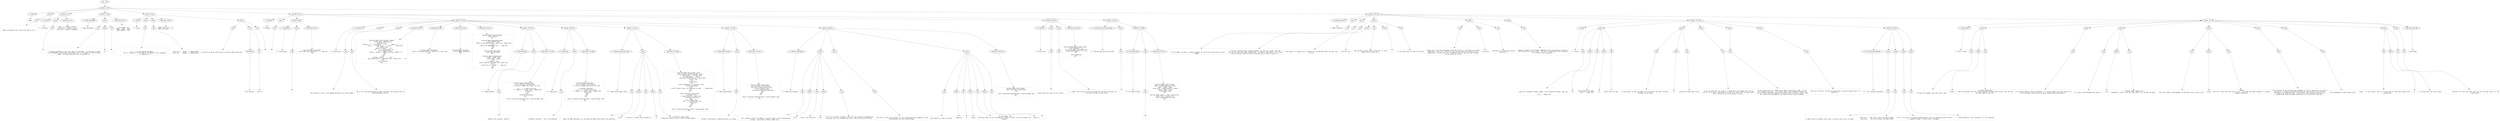 digraph hierarchy {

node [fontname=Helvetica]
edge [style=dashed]

doc_0 [label="doc - 387"]


doc_0 -> { section_1}
{rank=same; section_1}

section_1 [label="section: 1-292"]


section_1 -> { header_2 prose_3 section_4 section_5 section_6 section_7 section_8}
{rank=same; header_2 prose_3 section_4 section_5 section_6 section_7 section_8}

header_2 [label="1 : Node"]

prose_3 [label="prose"]

section_4 [label="section: 6-13"]

section_5 [label="section: 14-28"]

section_6 [label="section: 29-45"]

section_7 [label="section: 46-271"]

section_8 [label="section: 293-352"]


header_2 -> leaf_9
leaf_9  [color=Gray,shape=rectangle,fontname=Inconsolata,label="* Node"]
prose_3 -> { raw_10}
{rank=same; raw_10}

raw_10 [label="raw"]


raw_10 -> leaf_11
leaf_11  [color=Gray,shape=rectangle,fontname=Inconsolata,label="


  Time to stabilize this class once and for all. 
"]
section_4 -> { header_12 prose_13 codeblock_14}
{rank=same; header_12 prose_13 codeblock_14}

header_12 [label="3 : includes"]

prose_13 [label="prose"]

codeblock_14 [label="code block 8-12"]


header_12 -> leaf_15
leaf_15  [color=Gray,shape=rectangle,fontname=Inconsolata,label="*** includes"]
prose_13 -> { raw_16}
{rank=same; raw_16}

raw_16 [label="raw"]


raw_16 -> leaf_17
leaf_17  [color=Gray,shape=rectangle,fontname=Inconsolata,label="
"]
codeblock_14 -> leaf_18
leaf_18  [color=Gray,shape=rectangle,fontname=Inconsolata,label="local s = require \"status\"
local ansi = require \"ansi\"
local dot = require \"node/dot\""]
section_5 -> { header_19 prose_20 codeblock_21}
{rank=same; header_19 prose_20 codeblock_21}

header_19 [label="2 : Node metatable"]

prose_20 [label="prose"]

codeblock_21 [label="code block 20-25"]


header_19 -> leaf_22
leaf_22  [color=Gray,shape=rectangle,fontname=Inconsolata,label="** Node metatable"]
prose_20 -> { raw_23 literal_24 raw_25}
{rank=same; raw_23 literal_24 raw_25}

raw_23 [label="raw"]

literal_24 [label="literal"]

raw_25 [label="raw"]


raw_23 -> leaf_26
leaf_26  [color=Gray,shape=rectangle,fontname=Inconsolata,label="

  The Node metatable is the root table for any Node.  I'm planning to make
an intermediate class/table called Root that is in common for any instance
Node.  All Root absolutely has to contain is "]
literal_24 -> leaf_27
leaf_27  [color=Gray,shape=rectangle,fontname=Inconsolata,label="str"]
raw_25 -> leaf_28
leaf_28  [color=Gray,shape=rectangle,fontname=Inconsolata,label=". 
"]
codeblock_21 -> leaf_29
leaf_29  [color=Gray,shape=rectangle,fontname=Inconsolata,label="
local Node = {}
Node.__index = Node
Node.isNode = true"]
section_6 -> { header_30 prose_31 prose_32 codeblock_33 prose_34}
{rank=same; header_30 prose_31 prose_32 codeblock_33 prose_34}

header_30 [label="2 : Fields"]

prose_31 [label="prose"]

prose_32 [label="prose"]

codeblock_33 [label="code block 38-41"]

prose_34 [label="prose"]


header_30 -> leaf_35
leaf_35  [color=Gray,shape=rectangle,fontname=Inconsolata,label="** Fields"]
prose_31 -> { raw_36}
{rank=same; raw_36}

raw_36 [label="raw"]


raw_36 -> leaf_37
leaf_37  [color=Gray,shape=rectangle,fontname=Inconsolata,label="

   - id :  A string naming the Node. 
           This is identical to the name of the pattern that recognizes
           or captures it.
"]
prose_32 -> { raw_38}
{rank=same; raw_38}

raw_38 [label="raw"]


raw_38 -> leaf_39
leaf_39  [color=Gray,shape=rectangle,fontname=Inconsolata,label="
   - line_first :  Always -1. #deprecated
   - line_last  :  Always -1. #deprecated
"]
codeblock_33 -> leaf_40
leaf_40  [color=Gray,shape=rectangle,fontname=Inconsolata,label="Node.line_first = -1
Node.line_last  = -1"]
prose_34 -> { raw_41 link_42 raw_43}
{rank=same; raw_41 link_42 raw_43}

raw_41 [label="raw"]

link_42 [label="link"]

raw_43 [label="raw"]


raw_41 -> leaf_44
leaf_44  [color=Gray,shape=rectangle,fontname=Inconsolata,label="
It occurs to me we could lazily calculate these using the "]
link_42 -> { anchortext_45 url_46}
{rank=same; anchortext_45 url_46}

anchortext_45 [label="anchortext"]

url_46 [label="url"]


anchortext_45 -> leaf_47
leaf_47  [color=Gray,shape=rectangle,fontname=Inconsolata,label="line iterator"]
url_46 -> leaf_48
leaf_48  [color=Gray,shape=rectangle,fontname=Inconsolata,label="httk://"]
raw_43 -> leaf_49
leaf_49  [color=Gray,shape=rectangle,fontname=Inconsolata,label=".

"]
section_7 -> { header_50 prose_51 section_52 section_53 section_54 section_55}
{rank=same; header_50 prose_51 section_52 section_53 section_54 section_55}

header_50 [label="2 : Methods"]

prose_51 [label="prose"]

section_52 [label="section: 48-56"]

section_53 [label="section: 57-229"]

section_54 [label="section: 254-271"]

section_55 [label="section: 272-274"]


header_50 -> leaf_56
leaf_56  [color=Gray,shape=rectangle,fontname=Inconsolata,label="** Methods"]
prose_51 -> { raw_57}
{rank=same; raw_57}

raw_57 [label="raw"]


raw_57 -> leaf_58
leaf_58  [color=Gray,shape=rectangle,fontname=Inconsolata,label="
"]
section_52 -> { header_59 prose_60 codeblock_61}
{rank=same; header_59 prose_60 codeblock_61}

header_59 [label="3 : Scaffolding "]

prose_60 [label="prose"]

codeblock_61 [label="code block 50-54"]


header_59 -> leaf_62
leaf_62  [color=Gray,shape=rectangle,fontname=Inconsolata,label="*** Scaffolding "]
prose_60 -> { raw_63}
{rank=same; raw_63}

raw_63 [label="raw"]


raw_63 -> leaf_64
leaf_64  [color=Gray,shape=rectangle,fontname=Inconsolata,label="
"]
codeblock_61 -> leaf_65
leaf_65  [color=Gray,shape=rectangle,fontname=Inconsolata,label="function Node.toLua(node)
  s:halt(\"No toLua method for \" .. node.id)
end"]
section_53 -> { header_66 prose_67 prose_68 codeblock_69 codeblock_70 codeblock_71 codeblock_72 section_73 section_74 section_75 section_76 section_77}
{rank=same; header_66 prose_67 prose_68 codeblock_69 codeblock_70 codeblock_71 codeblock_72 section_73 section_74 section_75 section_76 section_77}

header_66 [label="3 : Visualizers"]

prose_67 [label="prose"]

prose_68 [label="prose"]

codeblock_69 [label="code block 64-83"]

codeblock_70 [label="code block 85-89"]

codeblock_71 [label="code block 91-95"]

codeblock_72 [label="code block 97-125"]

section_73 [label="section: 127-147"]

section_74 [label="section: 148-170"]

section_75 [label="section: 171-210"]

section_76 [label="section: 211-229"]

section_77 [label="section: 230-253"]


header_66 -> leaf_78
leaf_78  [color=Gray,shape=rectangle,fontname=Inconsolata,label="*** Visualizers"]
prose_67 -> { raw_79}
{rank=same; raw_79}

raw_79 [label="raw"]


raw_79 -> leaf_80
leaf_80  [color=Gray,shape=rectangle,fontname=Inconsolata,label="

This gives us a nice, tree-shaped printout of an entire Node.
"]
prose_68 -> { raw_81}
{rank=same; raw_81}

raw_81 [label="raw"]


raw_81 -> leaf_82
leaf_82  [color=Gray,shape=rectangle,fontname=Inconsolata,label="
We're less disciplined than we should be about up-assigning this to
inherited Node classes. 
"]
codeblock_69 -> leaf_83
leaf_83  [color=Gray,shape=rectangle,fontname=Inconsolata,label="function Node.toString(node, depth)
   local depth = depth or 0
   local phrase = \"\"
   phrase = (\"  \"):rep(depth) .. \"id: \" .. node.id .. \",  \"
      .. \"first: \" .. node.first .. \", last: \" .. node.last
   if node[1] then
      phrase = phrase .. \"\\n\"
      for _,v in ipairs(node) do
         if (v.isNode) then
            phrase = phrase .. Node.toString(v, depth + 1)
         end
      end
   else
      phrase = phrase .. \",  val: \" 
             .. ansi.green(node.str:sub(node.first, node.last)) .. \"\\n\"
   end
   return phrase
end"]
codeblock_70 -> leaf_84
leaf_84  [color=Gray,shape=rectangle,fontname=Inconsolata,label="function Node.span(node)
   return string.sub(node.str, node.first, node.last)
end"]
codeblock_71 -> leaf_85
leaf_85  [color=Gray,shape=rectangle,fontname=Inconsolata,label="function Node.len(node)
    return #Node.span(node)
end"]
codeblock_72 -> leaf_86
leaf_86  [color=Gray,shape=rectangle,fontname=Inconsolata,label="function Node.dotLabel(node)
  return node.id
end

function Node.toMarkdown(node)
  if not node[1] then
    return string.sub(node.str, node.first, node.last)
  else
    s:halt(\"no toMarkdown for \" .. node.id)
  end
end

function Node.dot(node)
  return dot.dot(node)
end

function Node.toValue(node)
  if node.__VALUE then
    return node.__VALUE
  end
  if node.str then
    return node.str:sub(node.first,node.last)
  else
    s:halt(\"no str on node \" .. node.id)
  end
end
"]
section_73 -> { header_87 prose_88 codeblock_89}
{rank=same; header_87 prose_88 codeblock_89}

header_87 [label="4 : Node.walkPost"]

prose_88 [label="prose"]

codeblock_89 [label="code block 131-146"]


header_87 -> leaf_90
leaf_90  [color=Gray,shape=rectangle,fontname=Inconsolata,label="**** Node.walkPost"]
prose_88 -> { raw_91}
{rank=same; raw_91}

raw_91 [label="raw"]


raw_91 -> leaf_92
leaf_92  [color=Gray,shape=rectangle,fontname=Inconsolata,label="

Depth-first iterator, postfix 
"]
codeblock_89 -> leaf_93
leaf_93  [color=Gray,shape=rectangle,fontname=Inconsolata,label="function Node.walkPost(node)
    local function traverse(ast)
        if not ast.isNode then return nil end

        for _, v in ipairs(ast) do
            if type(v) == 'table' and v.isNode then
              traverse(v)
            end
        end
        coroutine.yield(ast)
    end

    return coroutine.wrap(function() traverse(node) end)
end"]
section_74 -> { header_94 prose_95 codeblock_96}
{rank=same; header_94 prose_95 codeblock_96}

header_94 [label="4 : Node.walk"]

prose_95 [label="prose"]

codeblock_96 [label="code block 152-168"]


header_94 -> leaf_97
leaf_97  [color=Gray,shape=rectangle,fontname=Inconsolata,label="**** Node.walk"]
prose_95 -> { raw_98}
{rank=same; raw_98}

raw_98 [label="raw"]


raw_98 -> leaf_99
leaf_99  [color=Gray,shape=rectangle,fontname=Inconsolata,label="

Presearch iterator.  This is the default. 
"]
codeblock_96 -> leaf_100
leaf_100  [color=Gray,shape=rectangle,fontname=Inconsolata,label="function Node.walk(node)
  local function traverse(ast)
    if not ast.isNode then return nil end

    coroutine.yield(ast)
    for _, v in ipairs(ast) do
      if type(v) == 'table' and v.isNode then
        traverse(v)
      end
    end
  end

  return coroutine.wrap(function() traverse(node) end)
end
"]
section_75 -> { header_101 prose_102 codeblock_103}
{rank=same; header_101 prose_102 codeblock_103}

header_101 [label="4 : Node.select(node, pred)"]

prose_102 [label="prose"]

codeblock_103 [label="code block 177-208"]


header_101 -> leaf_104
leaf_104  [color=Gray,shape=rectangle,fontname=Inconsolata,label="**** Node.select(node, pred)"]
prose_102 -> { raw_105 literal_106 raw_107 literal_108 raw_109}
{rank=same; raw_105 literal_106 raw_107 literal_108 raw_109}

raw_105 [label="raw"]

literal_106 [label="literal"]

raw_107 [label="raw"]

literal_108 [label="literal"]

raw_109 [label="raw"]


raw_105 -> leaf_110
leaf_110  [color=Gray,shape=rectangle,fontname=Inconsolata,label="

  Takes the Node and walks it, yielding the Nodes which match the predicate."]
literal_106 -> leaf_111
leaf_111  [color=Gray,shape=rectangle,fontname=Inconsolata,label="pred"]
raw_107 -> leaf_112
leaf_112  [color=Gray,shape=rectangle,fontname=Inconsolata,label=" is either a string, which matches to "]
literal_108 -> leaf_113
leaf_113  [color=Gray,shape=rectangle,fontname=Inconsolata,label="id"]
raw_109 -> leaf_114
leaf_114  [color=Gray,shape=rectangle,fontname=Inconsolata,label=", or a function, which takes
a Node and returns true or false on some premise. 
"]
codeblock_103 -> leaf_115
leaf_115  [color=Gray,shape=rectangle,fontname=Inconsolata,label="function Node.select(node, pred)
   local function qualifies(node, pred)
      if type(pred) == 'string' then
         if type(node) == 'table' 
          and node.id and node.id == pred then
            return true
         else
            return false
         end
      elseif type(pred) == 'function' then
         return pred(node)
      else
         s:halt(\"cannot select on predicate of type \" .. type(pred))
      end
   end

   local function traverse(ast)
      -- breadth first
      if qualifies(ast, pred) then
         coroutine.yield(ast)
      end
      if ast.isNode then
         for _, v in ipairs(ast) do
            traverse(v)
         end
      end
   end

   return coroutine.wrap(function() traverse(node) end)
end"]
section_76 -> { header_116 prose_117 codeblock_118}
{rank=same; header_116 prose_117 codeblock_118}

header_116 [label="4 : Node.tokens(node)"]

prose_117 [label="prose"]

codeblock_118 [label="code block 215-227"]


header_116 -> leaf_119
leaf_119  [color=Gray,shape=rectangle,fontname=Inconsolata,label="**** Node.tokens(node)"]
prose_117 -> { raw_120}
{rank=same; raw_120}

raw_120 [label="raw"]


raw_120 -> leaf_121
leaf_121  [color=Gray,shape=rectangle,fontname=Inconsolata,label="

  Iterator returning all captured values as strings.
"]
codeblock_118 -> leaf_122
leaf_122  [color=Gray,shape=rectangle,fontname=Inconsolata,label="function Node.tokens(node)
  local function traverse(ast)
    for node in Node.walk(ast) do
      if not node[1] then
        coroutine.yield(node:toValue())
      end
    end
  end

  return coroutine.wrap(function() traverse(node) end)
end  "]
section_77 -> { header_123 prose_124 prose_125 prose_126 codeblock_127}
{rank=same; header_123 prose_124 prose_125 prose_126 codeblock_127}

header_123 [label="4 : Node.unroll(node)"]

prose_124 [label="prose"]

prose_125 [label="prose"]

prose_126 [label="prose"]

codeblock_127 [label="code block 244-251"]


header_123 -> leaf_128
leaf_128  [color=Gray,shape=rectangle,fontname=Inconsolata,label="**** Node.unroll(node)"]
prose_124 -> { raw_129 literal_130 raw_131 literal_132 raw_133}
{rank=same; raw_129 literal_130 raw_131 literal_132 raw_133}

raw_129 [label="raw"]

literal_130 [label="literal"]

raw_131 [label="raw"]

literal_132 [label="literal"]

raw_133 [label="raw"]


raw_129 -> leaf_134
leaf_134  [color=Gray,shape=rectangle,fontname=Inconsolata,label="

  This iterator returns all Nodes, in prefix order, while interpolating
strings.  Specifically: When a Node has a "]
literal_130 -> leaf_135
leaf_135  [color=Gray,shape=rectangle,fontname=Inconsolata,label="first"]
raw_131 -> leaf_136
leaf_136  [color=Gray,shape=rectangle,fontname=Inconsolata,label=" that is less than the"]
literal_132 -> leaf_137
leaf_137  [color=Gray,shape=rectangle,fontname=Inconsolata,label="first"]
raw_133 -> leaf_138
leaf_138  [color=Gray,shape=rectangle,fontname=Inconsolata,label=" if its first child, it makes a slice of the string corresponding to
that gap, and so on between each child, and once more at the end.
"]
prose_125 -> { raw_139}
{rank=same; raw_139}

raw_139 [label="raw"]


raw_139 -> leaf_140
leaf_140  [color=Gray,shape=rectangle,fontname=Inconsolata,label="
The effect is that any sections of the string which were dropped are now
interpolated into the unrolled Node.
"]
prose_126 -> { raw_141 literal_142 raw_143 literal_144 raw_145 literal_146 raw_147}
{rank=same; raw_141 literal_142 raw_143 literal_144 raw_145 literal_146 raw_147}

raw_141 [label="raw"]

literal_142 [label="literal"]

raw_143 [label="raw"]

literal_144 [label="literal"]

raw_145 [label="raw"]

literal_146 [label="literal"]

raw_147 [label="raw"]


raw_141 -> leaf_148
leaf_148  [color=Gray,shape=rectangle,fontname=Inconsolata,label="
The premise is that by calling "]
literal_142 -> leaf_149
leaf_149  [color=Gray,shape=rectangle,fontname=Inconsolata,label="toValue()"]
raw_143 -> leaf_150
leaf_150  [color=Gray,shape=rectangle,fontname=Inconsolata,label=" or "]
literal_144 -> leaf_151
leaf_151  [color=Gray,shape=rectangle,fontname=Inconsolata,label="span()"]
raw_145 -> leaf_152
leaf_152  [color=Gray,shape=rectangle,fontname=Inconsolata,label=" on leaf nodes, and
grafting these to the interpolated strings in order, you will produce the
original "]
literal_146 -> leaf_153
leaf_153  [color=Gray,shape=rectangle,fontname=Inconsolata,label="node.str"]
raw_147 -> leaf_154
leaf_154  [color=Gray,shape=rectangle,fontname=Inconsolata,label=". 
"]
codeblock_127 -> leaf_155
leaf_155  [color=Gray,shape=rectangle,fontname=Inconsolata,label="function Node.unroll(node)
  local function traverse(ast)
  end

  return coroutine.wrap(function() traverse(node) end)
end"]
section_54 -> { header_156 prose_157 prose_158 codeblock_159}
{rank=same; header_156 prose_157 prose_158 codeblock_159}

header_156 [label="3 : Collectors"]

prose_157 [label="prose"]

prose_158 [label="prose"]

codeblock_159 [label="code block 261-270"]


header_156 -> leaf_160
leaf_160  [color=Gray,shape=rectangle,fontname=Inconsolata,label="*** Collectors"]
prose_157 -> { raw_161}
{rank=same; raw_161}

raw_161 [label="raw"]


raw_161 -> leaf_162
leaf_162  [color=Gray,shape=rectangle,fontname=Inconsolata,label="

These return an array of all results. 
"]
prose_158 -> { raw_163}
{rank=same; raw_163}

raw_163 [label="raw"]


raw_163 -> leaf_164
leaf_164  [color=Gray,shape=rectangle,fontname=Inconsolata,label="
- [ ] #todo  Add a Forest class to provide the iterator interface for
             the return arrays of this class.
"]
codeblock_159 -> leaf_165
leaf_165  [color=Gray,shape=rectangle,fontname=Inconsolata,label="function Node.gather(node, pred)
  local gathered = {}
  for ast in node:select(pred) do
    gathered[#gathered + 1] = ast
  end
  
  return gathered
end"]
section_55 -> { header_166 prose_167 section_168}
{rank=same; header_166 prose_167 section_168}

header_166 [label="3 : Subclassing and construction"]

prose_167 [label="prose"]

section_168 [label="section: 275-292"]


header_166 -> leaf_169
leaf_169  [color=Gray,shape=rectangle,fontname=Inconsolata,label="*** Subclassing and construction"]
prose_167 -> { raw_170}
{rank=same; raw_170}

raw_170 [label="raw"]


raw_170 -> leaf_171
leaf_171  [color=Gray,shape=rectangle,fontname=Inconsolata,label="

"]
section_168 -> { header_172 prose_173 codeblock_174}
{rank=same; header_172 prose_173 codeblock_174}

header_172 [label="4 : N.inherit(node)"]

prose_173 [label="prose"]

codeblock_174 [label="code block 277-291"]


header_172 -> leaf_175
leaf_175  [color=Gray,shape=rectangle,fontname=Inconsolata,label="**** N.inherit(node)"]
prose_173 -> { raw_176}
{rank=same; raw_176}

raw_176 [label="raw"]


raw_176 -> leaf_177
leaf_177  [color=Gray,shape=rectangle,fontname=Inconsolata,label="
"]
codeblock_174 -> leaf_178
leaf_178  [color=Gray,shape=rectangle,fontname=Inconsolata,label="function Node.inherit(node)
  Meta = setmetatable({}, node)
  Meta.__index = Meta
  local meta = setmetatable({}, Meta)
  meta.__index = meta
  return Meta, meta
end

function Node.export(_, mod, constructor)
  mod.__call = constructor
  return setmetatable({}, mod)
end
"]
section_8 -> { header_179 prose_180 prose_181 prose_182 prose_183 prose_184 section_185 section_186}
{rank=same; header_179 prose_180 prose_181 prose_182 prose_183 prose_184 section_185 section_186}

header_179 [label="2 : Node Instances"]

prose_180 [label="prose"]

prose_181 [label="prose"]

prose_182 [label="prose"]

prose_183 [label="prose"]

prose_184 [label="prose"]

section_185 [label="section: 317-339"]

section_186 [label="section: 353-387"]


header_179 -> leaf_187
leaf_187  [color=Gray,shape=rectangle,fontname=Inconsolata,label="** Node Instances"]
prose_180 -> { raw_188}
{rank=same; raw_188}

raw_188 [label="raw"]


raw_188 -> leaf_189
leaf_189  [color=Gray,shape=rectangle,fontname=Inconsolata,label="

  To be a Node, currently, indexed elements of the Array portion must also be 
Nodes. 
"]
prose_181 -> { raw_190}
{rank=same; raw_190}

raw_190 [label="raw"]


raw_190 -> leaf_191
leaf_191  [color=Gray,shape=rectangle,fontname=Inconsolata,label="
I'm mostly convinced that indexed elements can also be strings, and that 
this is the form leaf nodes should take.  Currently, they have a 'val' field
and no children, which we should replace with a child string at [1].
"]
prose_182 -> { raw_192 literal_193 raw_194 literal_195 raw_196}
{rank=same; raw_192 literal_193 raw_194 literal_195 raw_196}

raw_192 [label="raw"]

literal_193 [label="literal"]

raw_194 [label="raw"]

literal_195 [label="literal"]

raw_196 [label="raw"]


raw_192 -> leaf_197
leaf_197  [color=Gray,shape=rectangle,fontname=Inconsolata,label="
This gives us a lighter way to handle the circumstance where we have, say,
a list, "]
literal_193 -> leaf_198
leaf_198  [color=Gray,shape=rectangle,fontname=Inconsolata,label="(foo bar baz)"]
raw_194 -> leaf_199
leaf_199  [color=Gray,shape=rectangle,fontname=Inconsolata,label=". We currently either need a \"left-per\" or \"pal\"
Node class to hold the "]
literal_195 -> leaf_200
leaf_200  [color=Gray,shape=rectangle,fontname=Inconsolata,label="("]
raw_196 -> leaf_201
leaf_201  [color=Gray,shape=rectangle,fontname=Inconsolata,label=", or we would have to skip it entirely.
"]
prose_183 -> { raw_202 italic_203 raw_204}
{rank=same; raw_202 italic_203 raw_204}

raw_202 [label="raw"]

italic_203 [label="italic"]

raw_204 [label="raw"]


raw_202 -> leaf_205
leaf_205  [color=Gray,shape=rectangle,fontname=Inconsolata,label="
Quipu can't lose any information from the string, so they have to include
whitespace.  We're not limited in the same way and can reconstruct less 
semantically crucial parts of a document using the span and the original 
string, since we're not "]
italic_203 -> leaf_206
leaf_206  [color=Gray,shape=rectangle,fontname=Inconsolata,label="currently"]
raw_204 -> leaf_207
leaf_207  [color=Gray,shape=rectangle,fontname=Inconsolata,label=" editing our strings once they're
entered in.
"]
prose_184 -> { raw_208}
{rank=same; raw_208}

raw_208 [label="raw"]


raw_208 -> leaf_209
leaf_209  [color=Gray,shape=rectangle,fontname=Inconsolata,label="
Nodes are meant to be broadly compatible with everything we intend to
do with abstract syntax trees.  The more I think about this the better
it strikes me as an approach. 

"]
section_185 -> { header_210 prose_211 prose_212 prose_213 prose_214 prose_215 section_216}
{rank=same; header_210 prose_211 prose_212 prose_213 prose_214 prose_215 section_216}

header_210 [label="3 : Fields"]

prose_211 [label="prose"]

prose_212 [label="prose"]

prose_213 [label="prose"]

prose_214 [label="prose"]

prose_215 [label="prose"]

section_216 [label="section: 340-352"]


header_210 -> leaf_217
leaf_217  [color=Gray,shape=rectangle,fontname=Inconsolata,label="*** Fields"]
prose_211 -> { raw_218 literal_219 raw_220 literal_221 raw_222}
{rank=same; raw_218 literal_219 raw_220 literal_221 raw_222}

raw_218 [label="raw"]

literal_219 [label="literal"]

raw_220 [label="raw"]

literal_221 [label="literal"]

raw_222 [label="raw"]


raw_218 -> leaf_223
leaf_223  [color=Gray,shape=rectangle,fontname=Inconsolata,label="

  There are invariant fields a Node is also expected to have, they are:
 
  - first :  Index into "]
literal_219 -> leaf_224
leaf_224  [color=Gray,shape=rectangle,fontname=Inconsolata,label="str"]
raw_220 -> leaf_225
leaf_225  [color=Gray,shape=rectangle,fontname=Inconsolata,label=" which begins the span.
  - last  :  Index into "]
literal_221 -> leaf_226
leaf_226  [color=Gray,shape=rectangle,fontname=Inconsolata,label="str"]
raw_222 -> leaf_227
leaf_227  [color=Gray,shape=rectangle,fontname=Inconsolata,label=" which ends the span.
"]
prose_212 -> { raw_228 literal_229 raw_230}
{rank=same; raw_228 literal_229 raw_230}

raw_228 [label="raw"]

literal_229 [label="literal"]

raw_230 [label="raw"]


raw_228 -> leaf_231
leaf_231  [color=Gray,shape=rectangle,fontname=Inconsolata,label="
In principle, we want the Node to be localized. We could include a 
reference to the whole "]
literal_229 -> leaf_232
leaf_232  [color=Gray,shape=rectangle,fontname=Inconsolata,label="str"]
raw_230 -> leaf_233
leaf_233  [color=Gray,shape=rectangle,fontname=Inconsolata,label=" and derive substrings lazily.
"]
prose_213 -> { raw_234}
{rank=same; raw_234}

raw_234 [label="raw"]


raw_234 -> leaf_235
leaf_235  [color=Gray,shape=rectangle,fontname=Inconsolata,label="
If we included the full span as a substring on each Node, we'd end up
with a lot of spans, and wouldn't use most of them. Even slicing a piece
out is costly if we're not going to use it. 
"]
prose_214 -> { raw_236}
{rank=same; raw_236}

raw_236 [label="raw"]


raw_236 -> leaf_237
leaf_237  [color=Gray,shape=rectangle,fontname=Inconsolata,label="
So our constructor for a Node class takes (Constructor, node, str) as 
the standard interface.  If a module needs a non-standard constructor,
as our Section and Block modules currently take an array of lines, that
will need to be provided as the second return from the module. 
"]
prose_215 -> { raw_238}
{rank=same; raw_238}

raw_238 [label="raw"]


raw_238 -> leaf_239
leaf_239  [color=Gray,shape=rectangle,fontname=Inconsolata,label="
This will allow for the kind of multi-pass recursive-descent that I'm
aiming for. 

"]
section_216 -> { header_240 prose_241 prose_242 prose_243 prose_244}
{rank=same; header_240 prose_241 prose_242 prose_243 prose_244}

header_240 [label="4 : line tracking (optional)"]

prose_241 [label="prose"]

prose_242 [label="prose"]

prose_243 [label="prose"]

prose_244 [label="prose"]


header_240 -> leaf_245
leaf_245  [color=Gray,shape=rectangle,fontname=Inconsolata,label="**** line tracking (optional)"]
prose_241 -> { raw_246}
{rank=same; raw_246}

raw_246 [label="raw"]


raw_246 -> leaf_247
leaf_247  [color=Gray,shape=rectangle,fontname=Inconsolata,label="

It may be wise to always track lines, in which case we will include:
"]
prose_242 -> { raw_248}
{rank=same; raw_248}

raw_248 [label="raw"]


raw_248 -> leaf_249
leaf_249  [color=Gray,shape=rectangle,fontname=Inconsolata,label="
  - line_first :  The line at which the match begins
  - line_last  :  The line at which the match ends
"]
prose_243 -> { raw_250}
{rank=same; raw_250}

raw_250 [label="raw"]


raw_250 -> leaf_251
leaf_251  [color=Gray,shape=rectangle,fontname=Inconsolata,label="
This is, at least, a frequent enough pattern that the metatable should return
a negative number if these aren't assigned. 
"]
prose_244 -> { raw_252}
{rank=same; raw_252}

raw_252 [label="raw"]


raw_252 -> leaf_253
leaf_253  [color=Gray,shape=rectangle,fontname=Inconsolata,label="
- [ ] #todo decide if line tracking is in fact optional

"]
section_186 -> { header_254 prose_255 prose_256 prose_257 prose_258 prose_259 prose_260 prose_261 prose_262 codeblock_263}
{rank=same; header_254 prose_255 prose_256 prose_257 prose_258 prose_259 prose_260 prose_261 prose_262 codeblock_263}

header_254 [label="3 : Other fields"]

prose_255 [label="prose"]

prose_256 [label="prose"]

prose_257 [label="prose"]

prose_258 [label="prose"]

prose_259 [label="prose"]

prose_260 [label="prose"]

prose_261 [label="prose"]

prose_262 [label="prose"]

codeblock_263 [label="code block 382-384"]


header_254 -> leaf_264
leaf_264  [color=Gray,shape=rectangle,fontname=Inconsolata,label="*** Other fields"]
prose_255 -> { raw_265 literal_266 raw_267}
{rank=same; raw_265 literal_266 raw_267}

raw_265 [label="raw"]

literal_266 [label="literal"]

raw_267 [label="raw"]


raw_265 -> leaf_268
leaf_268  [color=Gray,shape=rectangle,fontname=Inconsolata,label="

  The way the Grammar class will work: each "]
literal_266 -> leaf_269
leaf_269  [color=Gray,shape=rectangle,fontname=Inconsolata,label="V\"patt\""]
raw_267 -> leaf_270
leaf_270  [color=Gray,shape=rectangle,fontname=Inconsolata,label=" can have a metatable.
These are passed in as the second parameter during construction, with the key
the same name as the rule. 
"]
prose_256 -> { raw_271}
{rank=same; raw_271}

raw_271 [label="raw"]


raw_271 -> leaf_272
leaf_272  [color=Gray,shape=rectangle,fontname=Inconsolata,label="
If a pattern doesn't have a metatable, it's given a Node class and consists of
only the above fields, plus an array representing any subrules. 
"]
prose_257 -> { raw_273 literal_274 raw_275}
{rank=same; raw_273 literal_274 raw_275}

raw_273 [label="raw"]

literal_274 [label="literal"]

raw_275 [label="raw"]


raw_273 -> leaf_276
leaf_276  [color=Gray,shape=rectangle,fontname=Inconsolata,label="
If it does, the metatable will have a "]
literal_274 -> leaf_277
leaf_277  [color=Gray,shape=rectangle,fontname=Inconsolata,label="__call"]
raw_275 -> leaf_278
leaf_278  [color=Gray,shape=rectangle,fontname=Inconsolata,label=" method, which expects two
parameters, itself, and the node, which will include the span. 
"]
prose_258 -> { raw_279 literal_280 raw_281}
{rank=same; raw_279 literal_280 raw_281}

raw_279 [label="raw"]

literal_280 [label="literal"]

raw_281 [label="raw"]


raw_279 -> leaf_282
leaf_282  [color=Gray,shape=rectangle,fontname=Inconsolata,label="
This will require reattunement of basically every class in the "]
literal_280 -> leaf_283
leaf_283  [color=Gray,shape=rectangle,fontname=Inconsolata,label="/grym"]
raw_281 -> leaf_284
leaf_284  [color=Gray,shape=rectangle,fontname=Inconsolata,label=" folder,
but let's build the Prose parse first.  I do want the whole shebang in a single
grammar eventually.
"]
prose_259 -> { raw_285}
{rank=same; raw_285}

raw_285 [label="raw"]


raw_285 -> leaf_286
leaf_286  [color=Gray,shape=rectangle,fontname=Inconsolata,label="
The intention is to allow multiple grammars to coexist peacefully. Currently
the parser is handrolled and we have special case values for everything.
The idea is to stabilize this, so that multi-pass parsing works but in a
standard way where the Node constructor is a consistent interface. 
"]
prose_260 -> { raw_287}
{rank=same; raw_287}

raw_287 [label="raw"]


raw_287 -> leaf_288
leaf_288  [color=Gray,shape=rectangle,fontname=Inconsolata,label="
In the meantime we have things like
"]
prose_261 -> { raw_289 literal_290 raw_291}
{rank=same; raw_289 literal_290 raw_291}

raw_289 [label="raw"]

literal_290 [label="literal"]

raw_291 [label="raw"]


raw_289 -> leaf_292
leaf_292  [color=Gray,shape=rectangle,fontname=Inconsolata,label="
- lines :  If this exists, there's a collection of lines which need to be
           joined with "]
literal_290 -> leaf_293
leaf_293  [color=Gray,shape=rectangle,fontname=Inconsolata,label="\\n"]
raw_291 -> leaf_294
leaf_294  [color=Gray,shape=rectangle,fontname=Inconsolata,label=" to reconstruct the actual span.
"]
prose_262 -> { raw_295}
{rank=same; raw_295}

raw_295 [label="raw"]


raw_295 -> leaf_296
leaf_296  [color=Gray,shape=rectangle,fontname=Inconsolata,label="
           We want to do this the other way, and use the span itself for the
           inner parse. 
"]
codeblock_263 -> leaf_297
leaf_297  [color=Gray,shape=rectangle,fontname=Inconsolata,label="return Node"]

}
